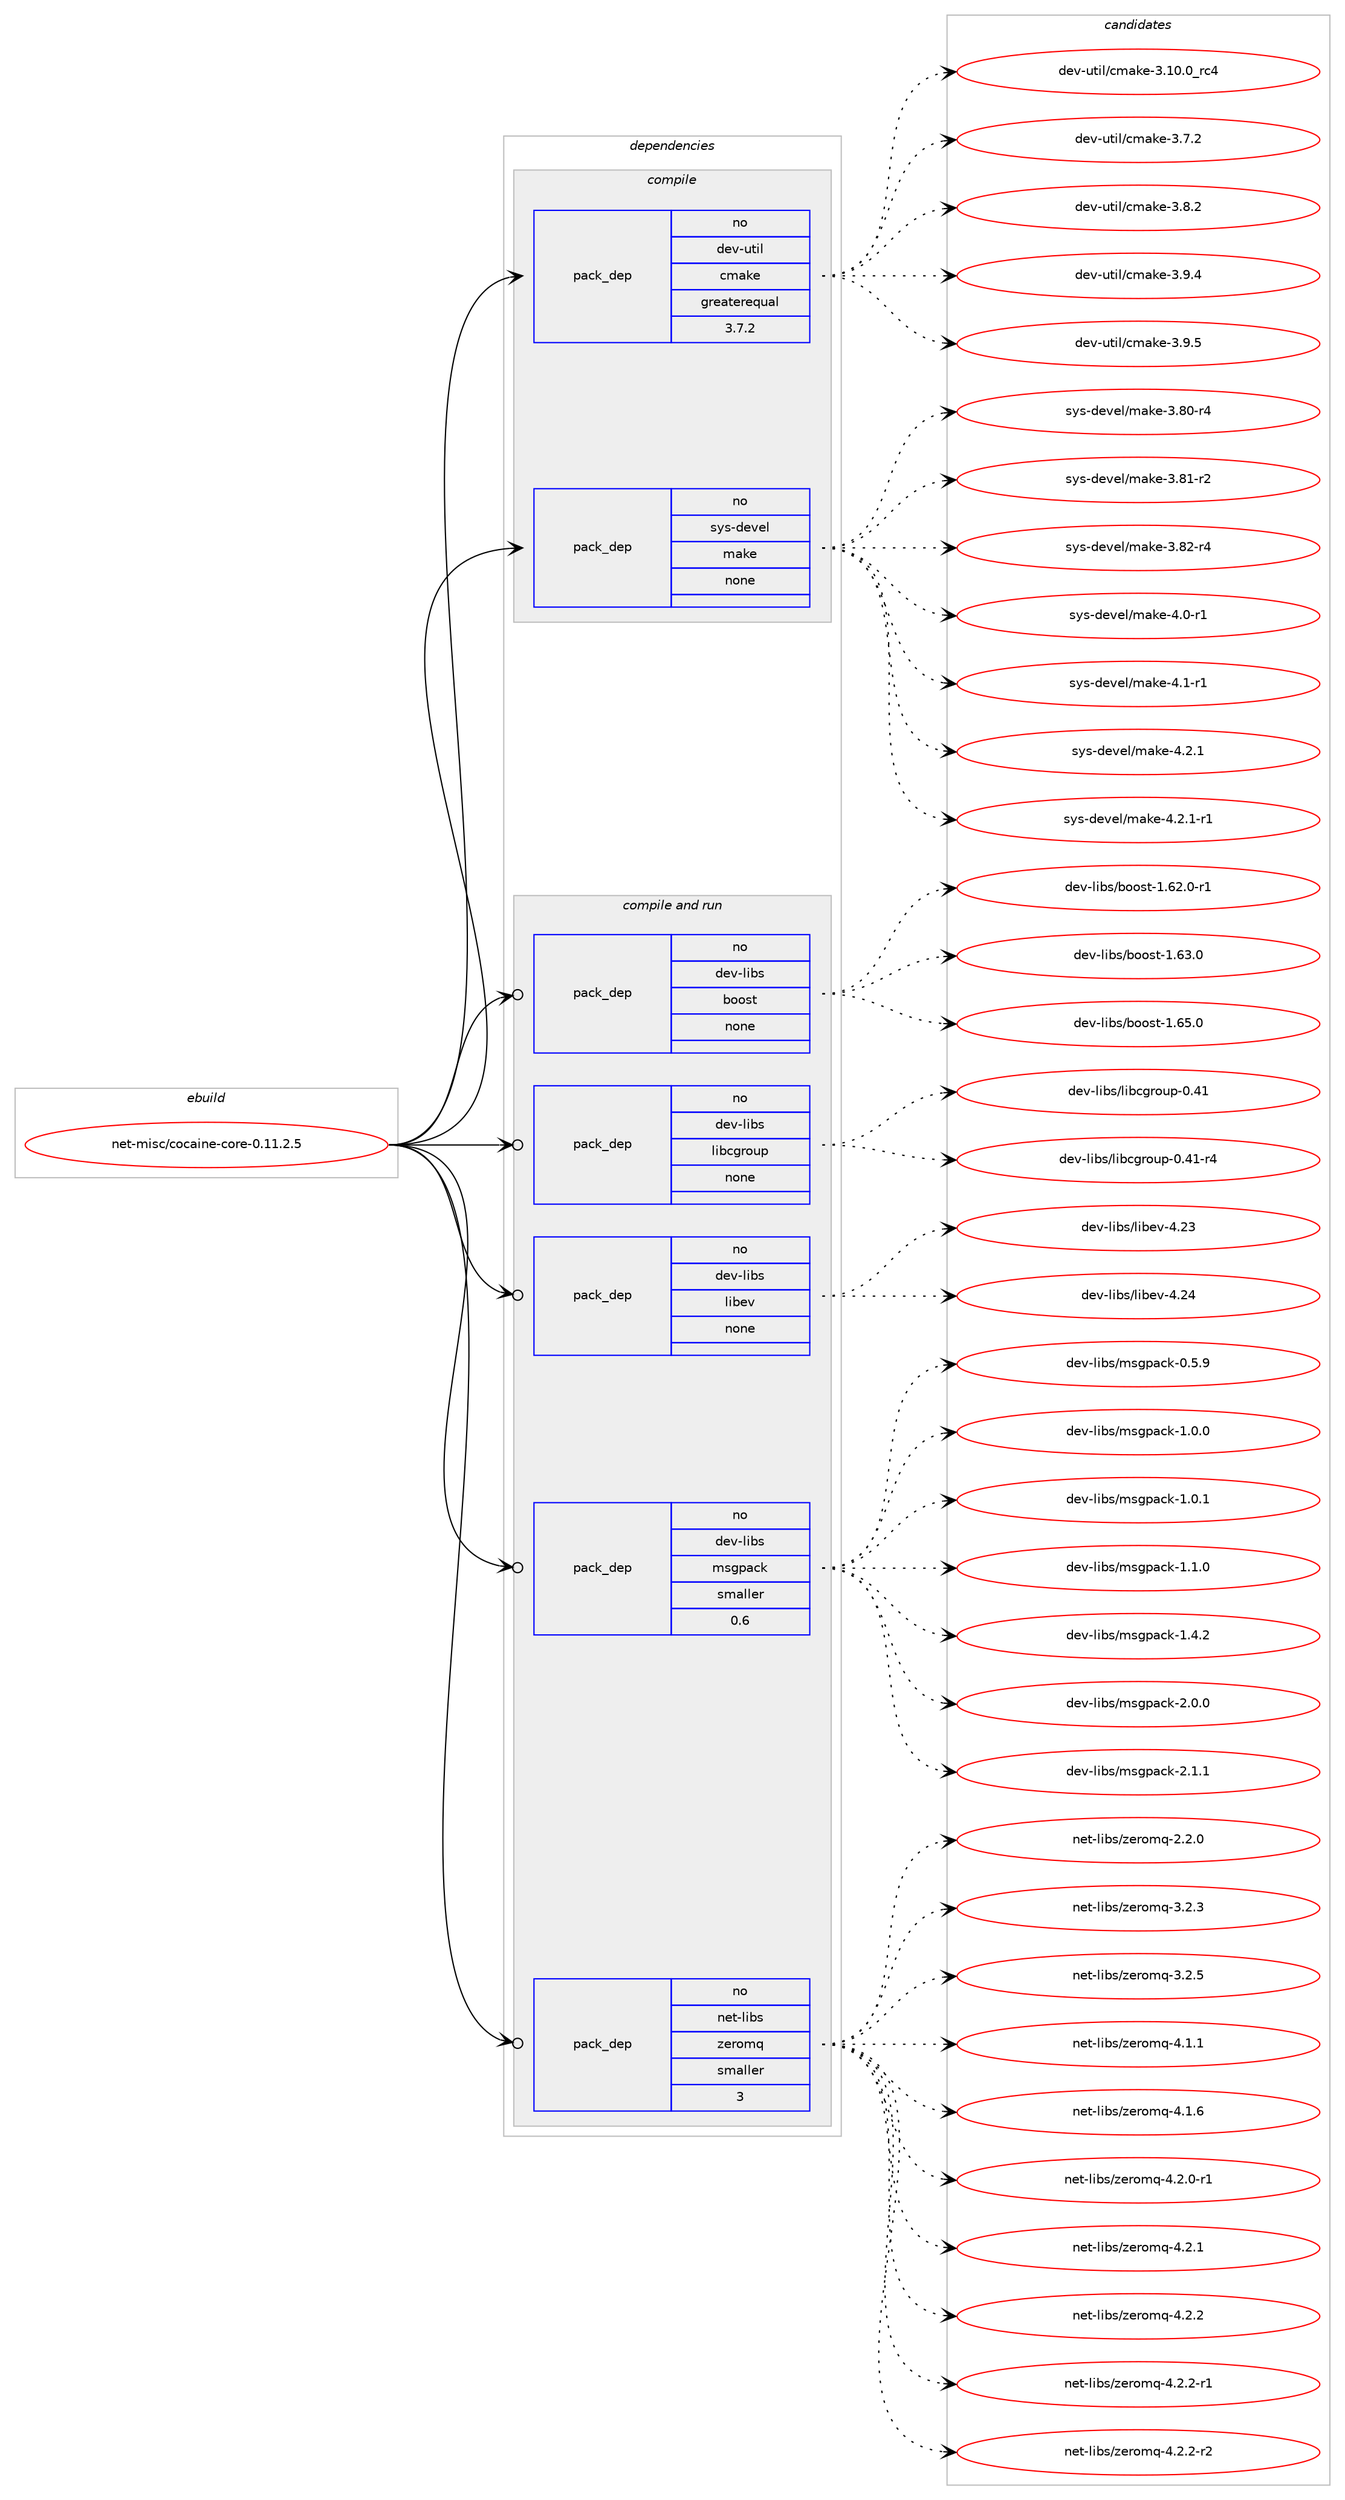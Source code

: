 digraph prolog {

# *************
# Graph options
# *************

newrank=true;
concentrate=true;
compound=true;
graph [rankdir=LR,fontname=Helvetica,fontsize=10,ranksep=1.5];#, ranksep=2.5, nodesep=0.2];
edge  [arrowhead=vee];
node  [fontname=Helvetica,fontsize=10];

# **********
# The ebuild
# **********

subgraph cluster_leftcol {
color=gray;
rank=same;
label=<<i>ebuild</i>>;
id [label="net-misc/cocaine-core-0.11.2.5", color=red, width=4, href="../net-misc/cocaine-core-0.11.2.5.svg"];
}

# ****************
# The dependencies
# ****************

subgraph cluster_midcol {
color=gray;
label=<<i>dependencies</i>>;
subgraph cluster_compile {
fillcolor="#eeeeee";
style=filled;
label=<<i>compile</i>>;
subgraph pack311926 {
dependency424188 [label=<<TABLE BORDER="0" CELLBORDER="1" CELLSPACING="0" CELLPADDING="4" WIDTH="220"><TR><TD ROWSPAN="6" CELLPADDING="30">pack_dep</TD></TR><TR><TD WIDTH="110">no</TD></TR><TR><TD>dev-util</TD></TR><TR><TD>cmake</TD></TR><TR><TD>greaterequal</TD></TR><TR><TD>3.7.2</TD></TR></TABLE>>, shape=none, color=blue];
}
id:e -> dependency424188:w [weight=20,style="solid",arrowhead="vee"];
subgraph pack311927 {
dependency424189 [label=<<TABLE BORDER="0" CELLBORDER="1" CELLSPACING="0" CELLPADDING="4" WIDTH="220"><TR><TD ROWSPAN="6" CELLPADDING="30">pack_dep</TD></TR><TR><TD WIDTH="110">no</TD></TR><TR><TD>sys-devel</TD></TR><TR><TD>make</TD></TR><TR><TD>none</TD></TR><TR><TD></TD></TR></TABLE>>, shape=none, color=blue];
}
id:e -> dependency424189:w [weight=20,style="solid",arrowhead="vee"];
}
subgraph cluster_compileandrun {
fillcolor="#eeeeee";
style=filled;
label=<<i>compile and run</i>>;
subgraph pack311928 {
dependency424190 [label=<<TABLE BORDER="0" CELLBORDER="1" CELLSPACING="0" CELLPADDING="4" WIDTH="220"><TR><TD ROWSPAN="6" CELLPADDING="30">pack_dep</TD></TR><TR><TD WIDTH="110">no</TD></TR><TR><TD>dev-libs</TD></TR><TR><TD>boost</TD></TR><TR><TD>none</TD></TR><TR><TD></TD></TR></TABLE>>, shape=none, color=blue];
}
id:e -> dependency424190:w [weight=20,style="solid",arrowhead="odotvee"];
subgraph pack311929 {
dependency424191 [label=<<TABLE BORDER="0" CELLBORDER="1" CELLSPACING="0" CELLPADDING="4" WIDTH="220"><TR><TD ROWSPAN="6" CELLPADDING="30">pack_dep</TD></TR><TR><TD WIDTH="110">no</TD></TR><TR><TD>dev-libs</TD></TR><TR><TD>libcgroup</TD></TR><TR><TD>none</TD></TR><TR><TD></TD></TR></TABLE>>, shape=none, color=blue];
}
id:e -> dependency424191:w [weight=20,style="solid",arrowhead="odotvee"];
subgraph pack311930 {
dependency424192 [label=<<TABLE BORDER="0" CELLBORDER="1" CELLSPACING="0" CELLPADDING="4" WIDTH="220"><TR><TD ROWSPAN="6" CELLPADDING="30">pack_dep</TD></TR><TR><TD WIDTH="110">no</TD></TR><TR><TD>dev-libs</TD></TR><TR><TD>libev</TD></TR><TR><TD>none</TD></TR><TR><TD></TD></TR></TABLE>>, shape=none, color=blue];
}
id:e -> dependency424192:w [weight=20,style="solid",arrowhead="odotvee"];
subgraph pack311931 {
dependency424193 [label=<<TABLE BORDER="0" CELLBORDER="1" CELLSPACING="0" CELLPADDING="4" WIDTH="220"><TR><TD ROWSPAN="6" CELLPADDING="30">pack_dep</TD></TR><TR><TD WIDTH="110">no</TD></TR><TR><TD>dev-libs</TD></TR><TR><TD>msgpack</TD></TR><TR><TD>smaller</TD></TR><TR><TD>0.6</TD></TR></TABLE>>, shape=none, color=blue];
}
id:e -> dependency424193:w [weight=20,style="solid",arrowhead="odotvee"];
subgraph pack311932 {
dependency424194 [label=<<TABLE BORDER="0" CELLBORDER="1" CELLSPACING="0" CELLPADDING="4" WIDTH="220"><TR><TD ROWSPAN="6" CELLPADDING="30">pack_dep</TD></TR><TR><TD WIDTH="110">no</TD></TR><TR><TD>net-libs</TD></TR><TR><TD>zeromq</TD></TR><TR><TD>smaller</TD></TR><TR><TD>3</TD></TR></TABLE>>, shape=none, color=blue];
}
id:e -> dependency424194:w [weight=20,style="solid",arrowhead="odotvee"];
}
subgraph cluster_run {
fillcolor="#eeeeee";
style=filled;
label=<<i>run</i>>;
}
}

# **************
# The candidates
# **************

subgraph cluster_choices {
rank=same;
color=gray;
label=<<i>candidates</i>>;

subgraph choice311926 {
color=black;
nodesep=1;
choice1001011184511711610510847991099710710145514649484648951149952 [label="dev-util/cmake-3.10.0_rc4", color=red, width=4,href="../dev-util/cmake-3.10.0_rc4.svg"];
choice10010111845117116105108479910997107101455146554650 [label="dev-util/cmake-3.7.2", color=red, width=4,href="../dev-util/cmake-3.7.2.svg"];
choice10010111845117116105108479910997107101455146564650 [label="dev-util/cmake-3.8.2", color=red, width=4,href="../dev-util/cmake-3.8.2.svg"];
choice10010111845117116105108479910997107101455146574652 [label="dev-util/cmake-3.9.4", color=red, width=4,href="../dev-util/cmake-3.9.4.svg"];
choice10010111845117116105108479910997107101455146574653 [label="dev-util/cmake-3.9.5", color=red, width=4,href="../dev-util/cmake-3.9.5.svg"];
dependency424188:e -> choice1001011184511711610510847991099710710145514649484648951149952:w [style=dotted,weight="100"];
dependency424188:e -> choice10010111845117116105108479910997107101455146554650:w [style=dotted,weight="100"];
dependency424188:e -> choice10010111845117116105108479910997107101455146564650:w [style=dotted,weight="100"];
dependency424188:e -> choice10010111845117116105108479910997107101455146574652:w [style=dotted,weight="100"];
dependency424188:e -> choice10010111845117116105108479910997107101455146574653:w [style=dotted,weight="100"];
}
subgraph choice311927 {
color=black;
nodesep=1;
choice11512111545100101118101108471099710710145514656484511452 [label="sys-devel/make-3.80-r4", color=red, width=4,href="../sys-devel/make-3.80-r4.svg"];
choice11512111545100101118101108471099710710145514656494511450 [label="sys-devel/make-3.81-r2", color=red, width=4,href="../sys-devel/make-3.81-r2.svg"];
choice11512111545100101118101108471099710710145514656504511452 [label="sys-devel/make-3.82-r4", color=red, width=4,href="../sys-devel/make-3.82-r4.svg"];
choice115121115451001011181011084710997107101455246484511449 [label="sys-devel/make-4.0-r1", color=red, width=4,href="../sys-devel/make-4.0-r1.svg"];
choice115121115451001011181011084710997107101455246494511449 [label="sys-devel/make-4.1-r1", color=red, width=4,href="../sys-devel/make-4.1-r1.svg"];
choice115121115451001011181011084710997107101455246504649 [label="sys-devel/make-4.2.1", color=red, width=4,href="../sys-devel/make-4.2.1.svg"];
choice1151211154510010111810110847109971071014552465046494511449 [label="sys-devel/make-4.2.1-r1", color=red, width=4,href="../sys-devel/make-4.2.1-r1.svg"];
dependency424189:e -> choice11512111545100101118101108471099710710145514656484511452:w [style=dotted,weight="100"];
dependency424189:e -> choice11512111545100101118101108471099710710145514656494511450:w [style=dotted,weight="100"];
dependency424189:e -> choice11512111545100101118101108471099710710145514656504511452:w [style=dotted,weight="100"];
dependency424189:e -> choice115121115451001011181011084710997107101455246484511449:w [style=dotted,weight="100"];
dependency424189:e -> choice115121115451001011181011084710997107101455246494511449:w [style=dotted,weight="100"];
dependency424189:e -> choice115121115451001011181011084710997107101455246504649:w [style=dotted,weight="100"];
dependency424189:e -> choice1151211154510010111810110847109971071014552465046494511449:w [style=dotted,weight="100"];
}
subgraph choice311928 {
color=black;
nodesep=1;
choice10010111845108105981154798111111115116454946545046484511449 [label="dev-libs/boost-1.62.0-r1", color=red, width=4,href="../dev-libs/boost-1.62.0-r1.svg"];
choice1001011184510810598115479811111111511645494654514648 [label="dev-libs/boost-1.63.0", color=red, width=4,href="../dev-libs/boost-1.63.0.svg"];
choice1001011184510810598115479811111111511645494654534648 [label="dev-libs/boost-1.65.0", color=red, width=4,href="../dev-libs/boost-1.65.0.svg"];
dependency424190:e -> choice10010111845108105981154798111111115116454946545046484511449:w [style=dotted,weight="100"];
dependency424190:e -> choice1001011184510810598115479811111111511645494654514648:w [style=dotted,weight="100"];
dependency424190:e -> choice1001011184510810598115479811111111511645494654534648:w [style=dotted,weight="100"];
}
subgraph choice311929 {
color=black;
nodesep=1;
choice10010111845108105981154710810598991031141111171124548465249 [label="dev-libs/libcgroup-0.41", color=red, width=4,href="../dev-libs/libcgroup-0.41.svg"];
choice100101118451081059811547108105989910311411111711245484652494511452 [label="dev-libs/libcgroup-0.41-r4", color=red, width=4,href="../dev-libs/libcgroup-0.41-r4.svg"];
dependency424191:e -> choice10010111845108105981154710810598991031141111171124548465249:w [style=dotted,weight="100"];
dependency424191:e -> choice100101118451081059811547108105989910311411111711245484652494511452:w [style=dotted,weight="100"];
}
subgraph choice311930 {
color=black;
nodesep=1;
choice100101118451081059811547108105981011184552465051 [label="dev-libs/libev-4.23", color=red, width=4,href="../dev-libs/libev-4.23.svg"];
choice100101118451081059811547108105981011184552465052 [label="dev-libs/libev-4.24", color=red, width=4,href="../dev-libs/libev-4.24.svg"];
dependency424192:e -> choice100101118451081059811547108105981011184552465051:w [style=dotted,weight="100"];
dependency424192:e -> choice100101118451081059811547108105981011184552465052:w [style=dotted,weight="100"];
}
subgraph choice311931 {
color=black;
nodesep=1;
choice1001011184510810598115471091151031129799107454846534657 [label="dev-libs/msgpack-0.5.9", color=red, width=4,href="../dev-libs/msgpack-0.5.9.svg"];
choice1001011184510810598115471091151031129799107454946484648 [label="dev-libs/msgpack-1.0.0", color=red, width=4,href="../dev-libs/msgpack-1.0.0.svg"];
choice1001011184510810598115471091151031129799107454946484649 [label="dev-libs/msgpack-1.0.1", color=red, width=4,href="../dev-libs/msgpack-1.0.1.svg"];
choice1001011184510810598115471091151031129799107454946494648 [label="dev-libs/msgpack-1.1.0", color=red, width=4,href="../dev-libs/msgpack-1.1.0.svg"];
choice1001011184510810598115471091151031129799107454946524650 [label="dev-libs/msgpack-1.4.2", color=red, width=4,href="../dev-libs/msgpack-1.4.2.svg"];
choice1001011184510810598115471091151031129799107455046484648 [label="dev-libs/msgpack-2.0.0", color=red, width=4,href="../dev-libs/msgpack-2.0.0.svg"];
choice1001011184510810598115471091151031129799107455046494649 [label="dev-libs/msgpack-2.1.1", color=red, width=4,href="../dev-libs/msgpack-2.1.1.svg"];
dependency424193:e -> choice1001011184510810598115471091151031129799107454846534657:w [style=dotted,weight="100"];
dependency424193:e -> choice1001011184510810598115471091151031129799107454946484648:w [style=dotted,weight="100"];
dependency424193:e -> choice1001011184510810598115471091151031129799107454946484649:w [style=dotted,weight="100"];
dependency424193:e -> choice1001011184510810598115471091151031129799107454946494648:w [style=dotted,weight="100"];
dependency424193:e -> choice1001011184510810598115471091151031129799107454946524650:w [style=dotted,weight="100"];
dependency424193:e -> choice1001011184510810598115471091151031129799107455046484648:w [style=dotted,weight="100"];
dependency424193:e -> choice1001011184510810598115471091151031129799107455046494649:w [style=dotted,weight="100"];
}
subgraph choice311932 {
color=black;
nodesep=1;
choice110101116451081059811547122101114111109113455046504648 [label="net-libs/zeromq-2.2.0", color=red, width=4,href="../net-libs/zeromq-2.2.0.svg"];
choice110101116451081059811547122101114111109113455146504651 [label="net-libs/zeromq-3.2.3", color=red, width=4,href="../net-libs/zeromq-3.2.3.svg"];
choice110101116451081059811547122101114111109113455146504653 [label="net-libs/zeromq-3.2.5", color=red, width=4,href="../net-libs/zeromq-3.2.5.svg"];
choice110101116451081059811547122101114111109113455246494649 [label="net-libs/zeromq-4.1.1", color=red, width=4,href="../net-libs/zeromq-4.1.1.svg"];
choice110101116451081059811547122101114111109113455246494654 [label="net-libs/zeromq-4.1.6", color=red, width=4,href="../net-libs/zeromq-4.1.6.svg"];
choice1101011164510810598115471221011141111091134552465046484511449 [label="net-libs/zeromq-4.2.0-r1", color=red, width=4,href="../net-libs/zeromq-4.2.0-r1.svg"];
choice110101116451081059811547122101114111109113455246504649 [label="net-libs/zeromq-4.2.1", color=red, width=4,href="../net-libs/zeromq-4.2.1.svg"];
choice110101116451081059811547122101114111109113455246504650 [label="net-libs/zeromq-4.2.2", color=red, width=4,href="../net-libs/zeromq-4.2.2.svg"];
choice1101011164510810598115471221011141111091134552465046504511449 [label="net-libs/zeromq-4.2.2-r1", color=red, width=4,href="../net-libs/zeromq-4.2.2-r1.svg"];
choice1101011164510810598115471221011141111091134552465046504511450 [label="net-libs/zeromq-4.2.2-r2", color=red, width=4,href="../net-libs/zeromq-4.2.2-r2.svg"];
dependency424194:e -> choice110101116451081059811547122101114111109113455046504648:w [style=dotted,weight="100"];
dependency424194:e -> choice110101116451081059811547122101114111109113455146504651:w [style=dotted,weight="100"];
dependency424194:e -> choice110101116451081059811547122101114111109113455146504653:w [style=dotted,weight="100"];
dependency424194:e -> choice110101116451081059811547122101114111109113455246494649:w [style=dotted,weight="100"];
dependency424194:e -> choice110101116451081059811547122101114111109113455246494654:w [style=dotted,weight="100"];
dependency424194:e -> choice1101011164510810598115471221011141111091134552465046484511449:w [style=dotted,weight="100"];
dependency424194:e -> choice110101116451081059811547122101114111109113455246504649:w [style=dotted,weight="100"];
dependency424194:e -> choice110101116451081059811547122101114111109113455246504650:w [style=dotted,weight="100"];
dependency424194:e -> choice1101011164510810598115471221011141111091134552465046504511449:w [style=dotted,weight="100"];
dependency424194:e -> choice1101011164510810598115471221011141111091134552465046504511450:w [style=dotted,weight="100"];
}
}

}
